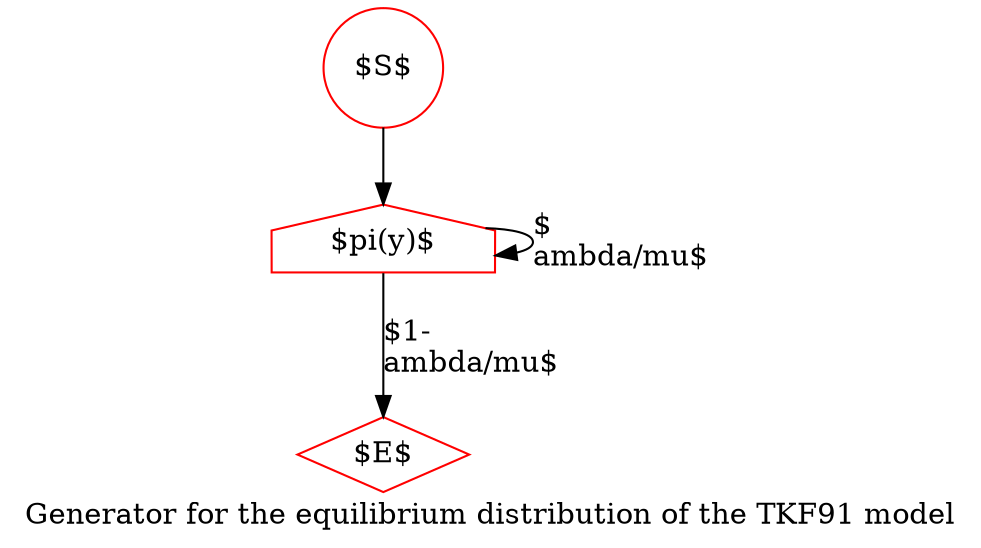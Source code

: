 digraph G {
    S [label="$S$", shape=circle, color=red];
    E [label="$E$", shape=diamond, color=red];

    I [label="$\pi(y)$", shape=house, color=red];

S->I;
I->I [label="$\lambda/\mu$"];
I->E [label="$1-\lambda/\mu$"];

    label="Generator for the equilibrium distribution of the TKF91 model";
}

